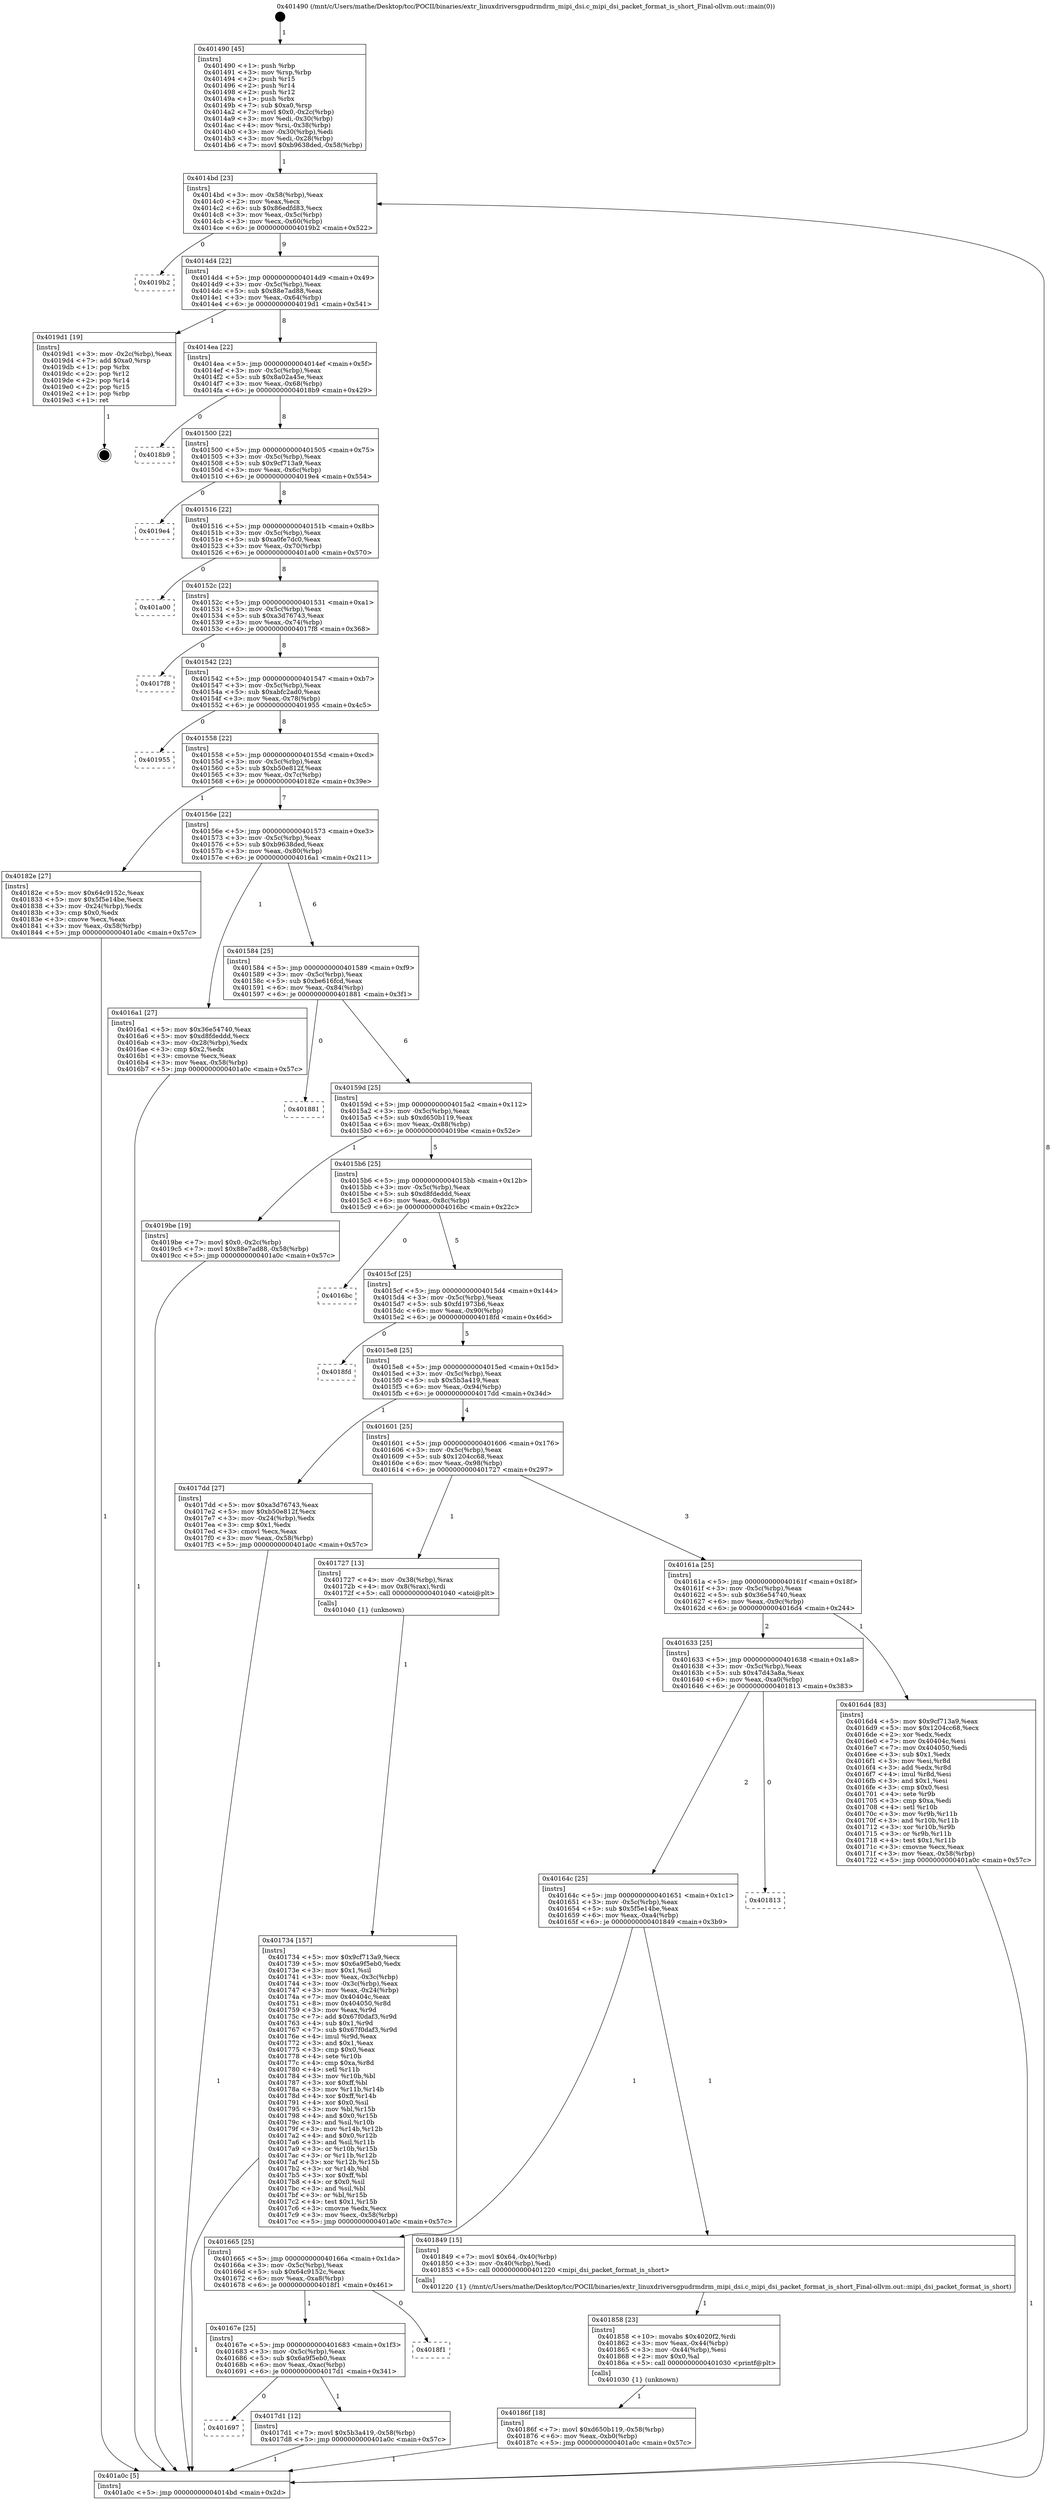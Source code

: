 digraph "0x401490" {
  label = "0x401490 (/mnt/c/Users/mathe/Desktop/tcc/POCII/binaries/extr_linuxdriversgpudrmdrm_mipi_dsi.c_mipi_dsi_packet_format_is_short_Final-ollvm.out::main(0))"
  labelloc = "t"
  node[shape=record]

  Entry [label="",width=0.3,height=0.3,shape=circle,fillcolor=black,style=filled]
  "0x4014bd" [label="{
     0x4014bd [23]\l
     | [instrs]\l
     &nbsp;&nbsp;0x4014bd \<+3\>: mov -0x58(%rbp),%eax\l
     &nbsp;&nbsp;0x4014c0 \<+2\>: mov %eax,%ecx\l
     &nbsp;&nbsp;0x4014c2 \<+6\>: sub $0x86edfd83,%ecx\l
     &nbsp;&nbsp;0x4014c8 \<+3\>: mov %eax,-0x5c(%rbp)\l
     &nbsp;&nbsp;0x4014cb \<+3\>: mov %ecx,-0x60(%rbp)\l
     &nbsp;&nbsp;0x4014ce \<+6\>: je 00000000004019b2 \<main+0x522\>\l
  }"]
  "0x4019b2" [label="{
     0x4019b2\l
  }", style=dashed]
  "0x4014d4" [label="{
     0x4014d4 [22]\l
     | [instrs]\l
     &nbsp;&nbsp;0x4014d4 \<+5\>: jmp 00000000004014d9 \<main+0x49\>\l
     &nbsp;&nbsp;0x4014d9 \<+3\>: mov -0x5c(%rbp),%eax\l
     &nbsp;&nbsp;0x4014dc \<+5\>: sub $0x88e7ad88,%eax\l
     &nbsp;&nbsp;0x4014e1 \<+3\>: mov %eax,-0x64(%rbp)\l
     &nbsp;&nbsp;0x4014e4 \<+6\>: je 00000000004019d1 \<main+0x541\>\l
  }"]
  Exit [label="",width=0.3,height=0.3,shape=circle,fillcolor=black,style=filled,peripheries=2]
  "0x4019d1" [label="{
     0x4019d1 [19]\l
     | [instrs]\l
     &nbsp;&nbsp;0x4019d1 \<+3\>: mov -0x2c(%rbp),%eax\l
     &nbsp;&nbsp;0x4019d4 \<+7\>: add $0xa0,%rsp\l
     &nbsp;&nbsp;0x4019db \<+1\>: pop %rbx\l
     &nbsp;&nbsp;0x4019dc \<+2\>: pop %r12\l
     &nbsp;&nbsp;0x4019de \<+2\>: pop %r14\l
     &nbsp;&nbsp;0x4019e0 \<+2\>: pop %r15\l
     &nbsp;&nbsp;0x4019e2 \<+1\>: pop %rbp\l
     &nbsp;&nbsp;0x4019e3 \<+1\>: ret\l
  }"]
  "0x4014ea" [label="{
     0x4014ea [22]\l
     | [instrs]\l
     &nbsp;&nbsp;0x4014ea \<+5\>: jmp 00000000004014ef \<main+0x5f\>\l
     &nbsp;&nbsp;0x4014ef \<+3\>: mov -0x5c(%rbp),%eax\l
     &nbsp;&nbsp;0x4014f2 \<+5\>: sub $0x8a02a45e,%eax\l
     &nbsp;&nbsp;0x4014f7 \<+3\>: mov %eax,-0x68(%rbp)\l
     &nbsp;&nbsp;0x4014fa \<+6\>: je 00000000004018b9 \<main+0x429\>\l
  }"]
  "0x40186f" [label="{
     0x40186f [18]\l
     | [instrs]\l
     &nbsp;&nbsp;0x40186f \<+7\>: movl $0xd650b119,-0x58(%rbp)\l
     &nbsp;&nbsp;0x401876 \<+6\>: mov %eax,-0xb0(%rbp)\l
     &nbsp;&nbsp;0x40187c \<+5\>: jmp 0000000000401a0c \<main+0x57c\>\l
  }"]
  "0x4018b9" [label="{
     0x4018b9\l
  }", style=dashed]
  "0x401500" [label="{
     0x401500 [22]\l
     | [instrs]\l
     &nbsp;&nbsp;0x401500 \<+5\>: jmp 0000000000401505 \<main+0x75\>\l
     &nbsp;&nbsp;0x401505 \<+3\>: mov -0x5c(%rbp),%eax\l
     &nbsp;&nbsp;0x401508 \<+5\>: sub $0x9cf713a9,%eax\l
     &nbsp;&nbsp;0x40150d \<+3\>: mov %eax,-0x6c(%rbp)\l
     &nbsp;&nbsp;0x401510 \<+6\>: je 00000000004019e4 \<main+0x554\>\l
  }"]
  "0x401858" [label="{
     0x401858 [23]\l
     | [instrs]\l
     &nbsp;&nbsp;0x401858 \<+10\>: movabs $0x4020f2,%rdi\l
     &nbsp;&nbsp;0x401862 \<+3\>: mov %eax,-0x44(%rbp)\l
     &nbsp;&nbsp;0x401865 \<+3\>: mov -0x44(%rbp),%esi\l
     &nbsp;&nbsp;0x401868 \<+2\>: mov $0x0,%al\l
     &nbsp;&nbsp;0x40186a \<+5\>: call 0000000000401030 \<printf@plt\>\l
     | [calls]\l
     &nbsp;&nbsp;0x401030 \{1\} (unknown)\l
  }"]
  "0x4019e4" [label="{
     0x4019e4\l
  }", style=dashed]
  "0x401516" [label="{
     0x401516 [22]\l
     | [instrs]\l
     &nbsp;&nbsp;0x401516 \<+5\>: jmp 000000000040151b \<main+0x8b\>\l
     &nbsp;&nbsp;0x40151b \<+3\>: mov -0x5c(%rbp),%eax\l
     &nbsp;&nbsp;0x40151e \<+5\>: sub $0xa0fe7dc0,%eax\l
     &nbsp;&nbsp;0x401523 \<+3\>: mov %eax,-0x70(%rbp)\l
     &nbsp;&nbsp;0x401526 \<+6\>: je 0000000000401a00 \<main+0x570\>\l
  }"]
  "0x401697" [label="{
     0x401697\l
  }", style=dashed]
  "0x401a00" [label="{
     0x401a00\l
  }", style=dashed]
  "0x40152c" [label="{
     0x40152c [22]\l
     | [instrs]\l
     &nbsp;&nbsp;0x40152c \<+5\>: jmp 0000000000401531 \<main+0xa1\>\l
     &nbsp;&nbsp;0x401531 \<+3\>: mov -0x5c(%rbp),%eax\l
     &nbsp;&nbsp;0x401534 \<+5\>: sub $0xa3d76743,%eax\l
     &nbsp;&nbsp;0x401539 \<+3\>: mov %eax,-0x74(%rbp)\l
     &nbsp;&nbsp;0x40153c \<+6\>: je 00000000004017f8 \<main+0x368\>\l
  }"]
  "0x4017d1" [label="{
     0x4017d1 [12]\l
     | [instrs]\l
     &nbsp;&nbsp;0x4017d1 \<+7\>: movl $0x5b3a419,-0x58(%rbp)\l
     &nbsp;&nbsp;0x4017d8 \<+5\>: jmp 0000000000401a0c \<main+0x57c\>\l
  }"]
  "0x4017f8" [label="{
     0x4017f8\l
  }", style=dashed]
  "0x401542" [label="{
     0x401542 [22]\l
     | [instrs]\l
     &nbsp;&nbsp;0x401542 \<+5\>: jmp 0000000000401547 \<main+0xb7\>\l
     &nbsp;&nbsp;0x401547 \<+3\>: mov -0x5c(%rbp),%eax\l
     &nbsp;&nbsp;0x40154a \<+5\>: sub $0xabfc2ad0,%eax\l
     &nbsp;&nbsp;0x40154f \<+3\>: mov %eax,-0x78(%rbp)\l
     &nbsp;&nbsp;0x401552 \<+6\>: je 0000000000401955 \<main+0x4c5\>\l
  }"]
  "0x40167e" [label="{
     0x40167e [25]\l
     | [instrs]\l
     &nbsp;&nbsp;0x40167e \<+5\>: jmp 0000000000401683 \<main+0x1f3\>\l
     &nbsp;&nbsp;0x401683 \<+3\>: mov -0x5c(%rbp),%eax\l
     &nbsp;&nbsp;0x401686 \<+5\>: sub $0x6a9f5eb0,%eax\l
     &nbsp;&nbsp;0x40168b \<+6\>: mov %eax,-0xac(%rbp)\l
     &nbsp;&nbsp;0x401691 \<+6\>: je 00000000004017d1 \<main+0x341\>\l
  }"]
  "0x401955" [label="{
     0x401955\l
  }", style=dashed]
  "0x401558" [label="{
     0x401558 [22]\l
     | [instrs]\l
     &nbsp;&nbsp;0x401558 \<+5\>: jmp 000000000040155d \<main+0xcd\>\l
     &nbsp;&nbsp;0x40155d \<+3\>: mov -0x5c(%rbp),%eax\l
     &nbsp;&nbsp;0x401560 \<+5\>: sub $0xb50e812f,%eax\l
     &nbsp;&nbsp;0x401565 \<+3\>: mov %eax,-0x7c(%rbp)\l
     &nbsp;&nbsp;0x401568 \<+6\>: je 000000000040182e \<main+0x39e\>\l
  }"]
  "0x4018f1" [label="{
     0x4018f1\l
  }", style=dashed]
  "0x40182e" [label="{
     0x40182e [27]\l
     | [instrs]\l
     &nbsp;&nbsp;0x40182e \<+5\>: mov $0x64c9152c,%eax\l
     &nbsp;&nbsp;0x401833 \<+5\>: mov $0x5f5e14be,%ecx\l
     &nbsp;&nbsp;0x401838 \<+3\>: mov -0x24(%rbp),%edx\l
     &nbsp;&nbsp;0x40183b \<+3\>: cmp $0x0,%edx\l
     &nbsp;&nbsp;0x40183e \<+3\>: cmove %ecx,%eax\l
     &nbsp;&nbsp;0x401841 \<+3\>: mov %eax,-0x58(%rbp)\l
     &nbsp;&nbsp;0x401844 \<+5\>: jmp 0000000000401a0c \<main+0x57c\>\l
  }"]
  "0x40156e" [label="{
     0x40156e [22]\l
     | [instrs]\l
     &nbsp;&nbsp;0x40156e \<+5\>: jmp 0000000000401573 \<main+0xe3\>\l
     &nbsp;&nbsp;0x401573 \<+3\>: mov -0x5c(%rbp),%eax\l
     &nbsp;&nbsp;0x401576 \<+5\>: sub $0xb9638ded,%eax\l
     &nbsp;&nbsp;0x40157b \<+3\>: mov %eax,-0x80(%rbp)\l
     &nbsp;&nbsp;0x40157e \<+6\>: je 00000000004016a1 \<main+0x211\>\l
  }"]
  "0x401665" [label="{
     0x401665 [25]\l
     | [instrs]\l
     &nbsp;&nbsp;0x401665 \<+5\>: jmp 000000000040166a \<main+0x1da\>\l
     &nbsp;&nbsp;0x40166a \<+3\>: mov -0x5c(%rbp),%eax\l
     &nbsp;&nbsp;0x40166d \<+5\>: sub $0x64c9152c,%eax\l
     &nbsp;&nbsp;0x401672 \<+6\>: mov %eax,-0xa8(%rbp)\l
     &nbsp;&nbsp;0x401678 \<+6\>: je 00000000004018f1 \<main+0x461\>\l
  }"]
  "0x4016a1" [label="{
     0x4016a1 [27]\l
     | [instrs]\l
     &nbsp;&nbsp;0x4016a1 \<+5\>: mov $0x36e54740,%eax\l
     &nbsp;&nbsp;0x4016a6 \<+5\>: mov $0xd8fdeddd,%ecx\l
     &nbsp;&nbsp;0x4016ab \<+3\>: mov -0x28(%rbp),%edx\l
     &nbsp;&nbsp;0x4016ae \<+3\>: cmp $0x2,%edx\l
     &nbsp;&nbsp;0x4016b1 \<+3\>: cmovne %ecx,%eax\l
     &nbsp;&nbsp;0x4016b4 \<+3\>: mov %eax,-0x58(%rbp)\l
     &nbsp;&nbsp;0x4016b7 \<+5\>: jmp 0000000000401a0c \<main+0x57c\>\l
  }"]
  "0x401584" [label="{
     0x401584 [25]\l
     | [instrs]\l
     &nbsp;&nbsp;0x401584 \<+5\>: jmp 0000000000401589 \<main+0xf9\>\l
     &nbsp;&nbsp;0x401589 \<+3\>: mov -0x5c(%rbp),%eax\l
     &nbsp;&nbsp;0x40158c \<+5\>: sub $0xbe616fcd,%eax\l
     &nbsp;&nbsp;0x401591 \<+6\>: mov %eax,-0x84(%rbp)\l
     &nbsp;&nbsp;0x401597 \<+6\>: je 0000000000401881 \<main+0x3f1\>\l
  }"]
  "0x401a0c" [label="{
     0x401a0c [5]\l
     | [instrs]\l
     &nbsp;&nbsp;0x401a0c \<+5\>: jmp 00000000004014bd \<main+0x2d\>\l
  }"]
  "0x401490" [label="{
     0x401490 [45]\l
     | [instrs]\l
     &nbsp;&nbsp;0x401490 \<+1\>: push %rbp\l
     &nbsp;&nbsp;0x401491 \<+3\>: mov %rsp,%rbp\l
     &nbsp;&nbsp;0x401494 \<+2\>: push %r15\l
     &nbsp;&nbsp;0x401496 \<+2\>: push %r14\l
     &nbsp;&nbsp;0x401498 \<+2\>: push %r12\l
     &nbsp;&nbsp;0x40149a \<+1\>: push %rbx\l
     &nbsp;&nbsp;0x40149b \<+7\>: sub $0xa0,%rsp\l
     &nbsp;&nbsp;0x4014a2 \<+7\>: movl $0x0,-0x2c(%rbp)\l
     &nbsp;&nbsp;0x4014a9 \<+3\>: mov %edi,-0x30(%rbp)\l
     &nbsp;&nbsp;0x4014ac \<+4\>: mov %rsi,-0x38(%rbp)\l
     &nbsp;&nbsp;0x4014b0 \<+3\>: mov -0x30(%rbp),%edi\l
     &nbsp;&nbsp;0x4014b3 \<+3\>: mov %edi,-0x28(%rbp)\l
     &nbsp;&nbsp;0x4014b6 \<+7\>: movl $0xb9638ded,-0x58(%rbp)\l
  }"]
  "0x401849" [label="{
     0x401849 [15]\l
     | [instrs]\l
     &nbsp;&nbsp;0x401849 \<+7\>: movl $0x64,-0x40(%rbp)\l
     &nbsp;&nbsp;0x401850 \<+3\>: mov -0x40(%rbp),%edi\l
     &nbsp;&nbsp;0x401853 \<+5\>: call 0000000000401220 \<mipi_dsi_packet_format_is_short\>\l
     | [calls]\l
     &nbsp;&nbsp;0x401220 \{1\} (/mnt/c/Users/mathe/Desktop/tcc/POCII/binaries/extr_linuxdriversgpudrmdrm_mipi_dsi.c_mipi_dsi_packet_format_is_short_Final-ollvm.out::mipi_dsi_packet_format_is_short)\l
  }"]
  "0x401881" [label="{
     0x401881\l
  }", style=dashed]
  "0x40159d" [label="{
     0x40159d [25]\l
     | [instrs]\l
     &nbsp;&nbsp;0x40159d \<+5\>: jmp 00000000004015a2 \<main+0x112\>\l
     &nbsp;&nbsp;0x4015a2 \<+3\>: mov -0x5c(%rbp),%eax\l
     &nbsp;&nbsp;0x4015a5 \<+5\>: sub $0xd650b119,%eax\l
     &nbsp;&nbsp;0x4015aa \<+6\>: mov %eax,-0x88(%rbp)\l
     &nbsp;&nbsp;0x4015b0 \<+6\>: je 00000000004019be \<main+0x52e\>\l
  }"]
  "0x40164c" [label="{
     0x40164c [25]\l
     | [instrs]\l
     &nbsp;&nbsp;0x40164c \<+5\>: jmp 0000000000401651 \<main+0x1c1\>\l
     &nbsp;&nbsp;0x401651 \<+3\>: mov -0x5c(%rbp),%eax\l
     &nbsp;&nbsp;0x401654 \<+5\>: sub $0x5f5e14be,%eax\l
     &nbsp;&nbsp;0x401659 \<+6\>: mov %eax,-0xa4(%rbp)\l
     &nbsp;&nbsp;0x40165f \<+6\>: je 0000000000401849 \<main+0x3b9\>\l
  }"]
  "0x4019be" [label="{
     0x4019be [19]\l
     | [instrs]\l
     &nbsp;&nbsp;0x4019be \<+7\>: movl $0x0,-0x2c(%rbp)\l
     &nbsp;&nbsp;0x4019c5 \<+7\>: movl $0x88e7ad88,-0x58(%rbp)\l
     &nbsp;&nbsp;0x4019cc \<+5\>: jmp 0000000000401a0c \<main+0x57c\>\l
  }"]
  "0x4015b6" [label="{
     0x4015b6 [25]\l
     | [instrs]\l
     &nbsp;&nbsp;0x4015b6 \<+5\>: jmp 00000000004015bb \<main+0x12b\>\l
     &nbsp;&nbsp;0x4015bb \<+3\>: mov -0x5c(%rbp),%eax\l
     &nbsp;&nbsp;0x4015be \<+5\>: sub $0xd8fdeddd,%eax\l
     &nbsp;&nbsp;0x4015c3 \<+6\>: mov %eax,-0x8c(%rbp)\l
     &nbsp;&nbsp;0x4015c9 \<+6\>: je 00000000004016bc \<main+0x22c\>\l
  }"]
  "0x401813" [label="{
     0x401813\l
  }", style=dashed]
  "0x4016bc" [label="{
     0x4016bc\l
  }", style=dashed]
  "0x4015cf" [label="{
     0x4015cf [25]\l
     | [instrs]\l
     &nbsp;&nbsp;0x4015cf \<+5\>: jmp 00000000004015d4 \<main+0x144\>\l
     &nbsp;&nbsp;0x4015d4 \<+3\>: mov -0x5c(%rbp),%eax\l
     &nbsp;&nbsp;0x4015d7 \<+5\>: sub $0xfd1973b6,%eax\l
     &nbsp;&nbsp;0x4015dc \<+6\>: mov %eax,-0x90(%rbp)\l
     &nbsp;&nbsp;0x4015e2 \<+6\>: je 00000000004018fd \<main+0x46d\>\l
  }"]
  "0x401734" [label="{
     0x401734 [157]\l
     | [instrs]\l
     &nbsp;&nbsp;0x401734 \<+5\>: mov $0x9cf713a9,%ecx\l
     &nbsp;&nbsp;0x401739 \<+5\>: mov $0x6a9f5eb0,%edx\l
     &nbsp;&nbsp;0x40173e \<+3\>: mov $0x1,%sil\l
     &nbsp;&nbsp;0x401741 \<+3\>: mov %eax,-0x3c(%rbp)\l
     &nbsp;&nbsp;0x401744 \<+3\>: mov -0x3c(%rbp),%eax\l
     &nbsp;&nbsp;0x401747 \<+3\>: mov %eax,-0x24(%rbp)\l
     &nbsp;&nbsp;0x40174a \<+7\>: mov 0x40404c,%eax\l
     &nbsp;&nbsp;0x401751 \<+8\>: mov 0x404050,%r8d\l
     &nbsp;&nbsp;0x401759 \<+3\>: mov %eax,%r9d\l
     &nbsp;&nbsp;0x40175c \<+7\>: add $0x67f0daf3,%r9d\l
     &nbsp;&nbsp;0x401763 \<+4\>: sub $0x1,%r9d\l
     &nbsp;&nbsp;0x401767 \<+7\>: sub $0x67f0daf3,%r9d\l
     &nbsp;&nbsp;0x40176e \<+4\>: imul %r9d,%eax\l
     &nbsp;&nbsp;0x401772 \<+3\>: and $0x1,%eax\l
     &nbsp;&nbsp;0x401775 \<+3\>: cmp $0x0,%eax\l
     &nbsp;&nbsp;0x401778 \<+4\>: sete %r10b\l
     &nbsp;&nbsp;0x40177c \<+4\>: cmp $0xa,%r8d\l
     &nbsp;&nbsp;0x401780 \<+4\>: setl %r11b\l
     &nbsp;&nbsp;0x401784 \<+3\>: mov %r10b,%bl\l
     &nbsp;&nbsp;0x401787 \<+3\>: xor $0xff,%bl\l
     &nbsp;&nbsp;0x40178a \<+3\>: mov %r11b,%r14b\l
     &nbsp;&nbsp;0x40178d \<+4\>: xor $0xff,%r14b\l
     &nbsp;&nbsp;0x401791 \<+4\>: xor $0x0,%sil\l
     &nbsp;&nbsp;0x401795 \<+3\>: mov %bl,%r15b\l
     &nbsp;&nbsp;0x401798 \<+4\>: and $0x0,%r15b\l
     &nbsp;&nbsp;0x40179c \<+3\>: and %sil,%r10b\l
     &nbsp;&nbsp;0x40179f \<+3\>: mov %r14b,%r12b\l
     &nbsp;&nbsp;0x4017a2 \<+4\>: and $0x0,%r12b\l
     &nbsp;&nbsp;0x4017a6 \<+3\>: and %sil,%r11b\l
     &nbsp;&nbsp;0x4017a9 \<+3\>: or %r10b,%r15b\l
     &nbsp;&nbsp;0x4017ac \<+3\>: or %r11b,%r12b\l
     &nbsp;&nbsp;0x4017af \<+3\>: xor %r12b,%r15b\l
     &nbsp;&nbsp;0x4017b2 \<+3\>: or %r14b,%bl\l
     &nbsp;&nbsp;0x4017b5 \<+3\>: xor $0xff,%bl\l
     &nbsp;&nbsp;0x4017b8 \<+4\>: or $0x0,%sil\l
     &nbsp;&nbsp;0x4017bc \<+3\>: and %sil,%bl\l
     &nbsp;&nbsp;0x4017bf \<+3\>: or %bl,%r15b\l
     &nbsp;&nbsp;0x4017c2 \<+4\>: test $0x1,%r15b\l
     &nbsp;&nbsp;0x4017c6 \<+3\>: cmovne %edx,%ecx\l
     &nbsp;&nbsp;0x4017c9 \<+3\>: mov %ecx,-0x58(%rbp)\l
     &nbsp;&nbsp;0x4017cc \<+5\>: jmp 0000000000401a0c \<main+0x57c\>\l
  }"]
  "0x4018fd" [label="{
     0x4018fd\l
  }", style=dashed]
  "0x4015e8" [label="{
     0x4015e8 [25]\l
     | [instrs]\l
     &nbsp;&nbsp;0x4015e8 \<+5\>: jmp 00000000004015ed \<main+0x15d\>\l
     &nbsp;&nbsp;0x4015ed \<+3\>: mov -0x5c(%rbp),%eax\l
     &nbsp;&nbsp;0x4015f0 \<+5\>: sub $0x5b3a419,%eax\l
     &nbsp;&nbsp;0x4015f5 \<+6\>: mov %eax,-0x94(%rbp)\l
     &nbsp;&nbsp;0x4015fb \<+6\>: je 00000000004017dd \<main+0x34d\>\l
  }"]
  "0x401633" [label="{
     0x401633 [25]\l
     | [instrs]\l
     &nbsp;&nbsp;0x401633 \<+5\>: jmp 0000000000401638 \<main+0x1a8\>\l
     &nbsp;&nbsp;0x401638 \<+3\>: mov -0x5c(%rbp),%eax\l
     &nbsp;&nbsp;0x40163b \<+5\>: sub $0x47d43a8a,%eax\l
     &nbsp;&nbsp;0x401640 \<+6\>: mov %eax,-0xa0(%rbp)\l
     &nbsp;&nbsp;0x401646 \<+6\>: je 0000000000401813 \<main+0x383\>\l
  }"]
  "0x4017dd" [label="{
     0x4017dd [27]\l
     | [instrs]\l
     &nbsp;&nbsp;0x4017dd \<+5\>: mov $0xa3d76743,%eax\l
     &nbsp;&nbsp;0x4017e2 \<+5\>: mov $0xb50e812f,%ecx\l
     &nbsp;&nbsp;0x4017e7 \<+3\>: mov -0x24(%rbp),%edx\l
     &nbsp;&nbsp;0x4017ea \<+3\>: cmp $0x1,%edx\l
     &nbsp;&nbsp;0x4017ed \<+3\>: cmovl %ecx,%eax\l
     &nbsp;&nbsp;0x4017f0 \<+3\>: mov %eax,-0x58(%rbp)\l
     &nbsp;&nbsp;0x4017f3 \<+5\>: jmp 0000000000401a0c \<main+0x57c\>\l
  }"]
  "0x401601" [label="{
     0x401601 [25]\l
     | [instrs]\l
     &nbsp;&nbsp;0x401601 \<+5\>: jmp 0000000000401606 \<main+0x176\>\l
     &nbsp;&nbsp;0x401606 \<+3\>: mov -0x5c(%rbp),%eax\l
     &nbsp;&nbsp;0x401609 \<+5\>: sub $0x1204cc68,%eax\l
     &nbsp;&nbsp;0x40160e \<+6\>: mov %eax,-0x98(%rbp)\l
     &nbsp;&nbsp;0x401614 \<+6\>: je 0000000000401727 \<main+0x297\>\l
  }"]
  "0x4016d4" [label="{
     0x4016d4 [83]\l
     | [instrs]\l
     &nbsp;&nbsp;0x4016d4 \<+5\>: mov $0x9cf713a9,%eax\l
     &nbsp;&nbsp;0x4016d9 \<+5\>: mov $0x1204cc68,%ecx\l
     &nbsp;&nbsp;0x4016de \<+2\>: xor %edx,%edx\l
     &nbsp;&nbsp;0x4016e0 \<+7\>: mov 0x40404c,%esi\l
     &nbsp;&nbsp;0x4016e7 \<+7\>: mov 0x404050,%edi\l
     &nbsp;&nbsp;0x4016ee \<+3\>: sub $0x1,%edx\l
     &nbsp;&nbsp;0x4016f1 \<+3\>: mov %esi,%r8d\l
     &nbsp;&nbsp;0x4016f4 \<+3\>: add %edx,%r8d\l
     &nbsp;&nbsp;0x4016f7 \<+4\>: imul %r8d,%esi\l
     &nbsp;&nbsp;0x4016fb \<+3\>: and $0x1,%esi\l
     &nbsp;&nbsp;0x4016fe \<+3\>: cmp $0x0,%esi\l
     &nbsp;&nbsp;0x401701 \<+4\>: sete %r9b\l
     &nbsp;&nbsp;0x401705 \<+3\>: cmp $0xa,%edi\l
     &nbsp;&nbsp;0x401708 \<+4\>: setl %r10b\l
     &nbsp;&nbsp;0x40170c \<+3\>: mov %r9b,%r11b\l
     &nbsp;&nbsp;0x40170f \<+3\>: and %r10b,%r11b\l
     &nbsp;&nbsp;0x401712 \<+3\>: xor %r10b,%r9b\l
     &nbsp;&nbsp;0x401715 \<+3\>: or %r9b,%r11b\l
     &nbsp;&nbsp;0x401718 \<+4\>: test $0x1,%r11b\l
     &nbsp;&nbsp;0x40171c \<+3\>: cmovne %ecx,%eax\l
     &nbsp;&nbsp;0x40171f \<+3\>: mov %eax,-0x58(%rbp)\l
     &nbsp;&nbsp;0x401722 \<+5\>: jmp 0000000000401a0c \<main+0x57c\>\l
  }"]
  "0x401727" [label="{
     0x401727 [13]\l
     | [instrs]\l
     &nbsp;&nbsp;0x401727 \<+4\>: mov -0x38(%rbp),%rax\l
     &nbsp;&nbsp;0x40172b \<+4\>: mov 0x8(%rax),%rdi\l
     &nbsp;&nbsp;0x40172f \<+5\>: call 0000000000401040 \<atoi@plt\>\l
     | [calls]\l
     &nbsp;&nbsp;0x401040 \{1\} (unknown)\l
  }"]
  "0x40161a" [label="{
     0x40161a [25]\l
     | [instrs]\l
     &nbsp;&nbsp;0x40161a \<+5\>: jmp 000000000040161f \<main+0x18f\>\l
     &nbsp;&nbsp;0x40161f \<+3\>: mov -0x5c(%rbp),%eax\l
     &nbsp;&nbsp;0x401622 \<+5\>: sub $0x36e54740,%eax\l
     &nbsp;&nbsp;0x401627 \<+6\>: mov %eax,-0x9c(%rbp)\l
     &nbsp;&nbsp;0x40162d \<+6\>: je 00000000004016d4 \<main+0x244\>\l
  }"]
  Entry -> "0x401490" [label=" 1"]
  "0x4014bd" -> "0x4019b2" [label=" 0"]
  "0x4014bd" -> "0x4014d4" [label=" 9"]
  "0x4019d1" -> Exit [label=" 1"]
  "0x4014d4" -> "0x4019d1" [label=" 1"]
  "0x4014d4" -> "0x4014ea" [label=" 8"]
  "0x4019be" -> "0x401a0c" [label=" 1"]
  "0x4014ea" -> "0x4018b9" [label=" 0"]
  "0x4014ea" -> "0x401500" [label=" 8"]
  "0x40186f" -> "0x401a0c" [label=" 1"]
  "0x401500" -> "0x4019e4" [label=" 0"]
  "0x401500" -> "0x401516" [label=" 8"]
  "0x401858" -> "0x40186f" [label=" 1"]
  "0x401516" -> "0x401a00" [label=" 0"]
  "0x401516" -> "0x40152c" [label=" 8"]
  "0x401849" -> "0x401858" [label=" 1"]
  "0x40152c" -> "0x4017f8" [label=" 0"]
  "0x40152c" -> "0x401542" [label=" 8"]
  "0x40182e" -> "0x401a0c" [label=" 1"]
  "0x401542" -> "0x401955" [label=" 0"]
  "0x401542" -> "0x401558" [label=" 8"]
  "0x4017d1" -> "0x401a0c" [label=" 1"]
  "0x401558" -> "0x40182e" [label=" 1"]
  "0x401558" -> "0x40156e" [label=" 7"]
  "0x40167e" -> "0x401697" [label=" 0"]
  "0x40156e" -> "0x4016a1" [label=" 1"]
  "0x40156e" -> "0x401584" [label=" 6"]
  "0x4016a1" -> "0x401a0c" [label=" 1"]
  "0x401490" -> "0x4014bd" [label=" 1"]
  "0x401a0c" -> "0x4014bd" [label=" 8"]
  "0x4017dd" -> "0x401a0c" [label=" 1"]
  "0x401584" -> "0x401881" [label=" 0"]
  "0x401584" -> "0x40159d" [label=" 6"]
  "0x401665" -> "0x40167e" [label=" 1"]
  "0x40159d" -> "0x4019be" [label=" 1"]
  "0x40159d" -> "0x4015b6" [label=" 5"]
  "0x40167e" -> "0x4017d1" [label=" 1"]
  "0x4015b6" -> "0x4016bc" [label=" 0"]
  "0x4015b6" -> "0x4015cf" [label=" 5"]
  "0x40164c" -> "0x401665" [label=" 1"]
  "0x4015cf" -> "0x4018fd" [label=" 0"]
  "0x4015cf" -> "0x4015e8" [label=" 5"]
  "0x401665" -> "0x4018f1" [label=" 0"]
  "0x4015e8" -> "0x4017dd" [label=" 1"]
  "0x4015e8" -> "0x401601" [label=" 4"]
  "0x401633" -> "0x40164c" [label=" 2"]
  "0x401601" -> "0x401727" [label=" 1"]
  "0x401601" -> "0x40161a" [label=" 3"]
  "0x401633" -> "0x401813" [label=" 0"]
  "0x40161a" -> "0x4016d4" [label=" 1"]
  "0x40161a" -> "0x401633" [label=" 2"]
  "0x4016d4" -> "0x401a0c" [label=" 1"]
  "0x401727" -> "0x401734" [label=" 1"]
  "0x401734" -> "0x401a0c" [label=" 1"]
  "0x40164c" -> "0x401849" [label=" 1"]
}
